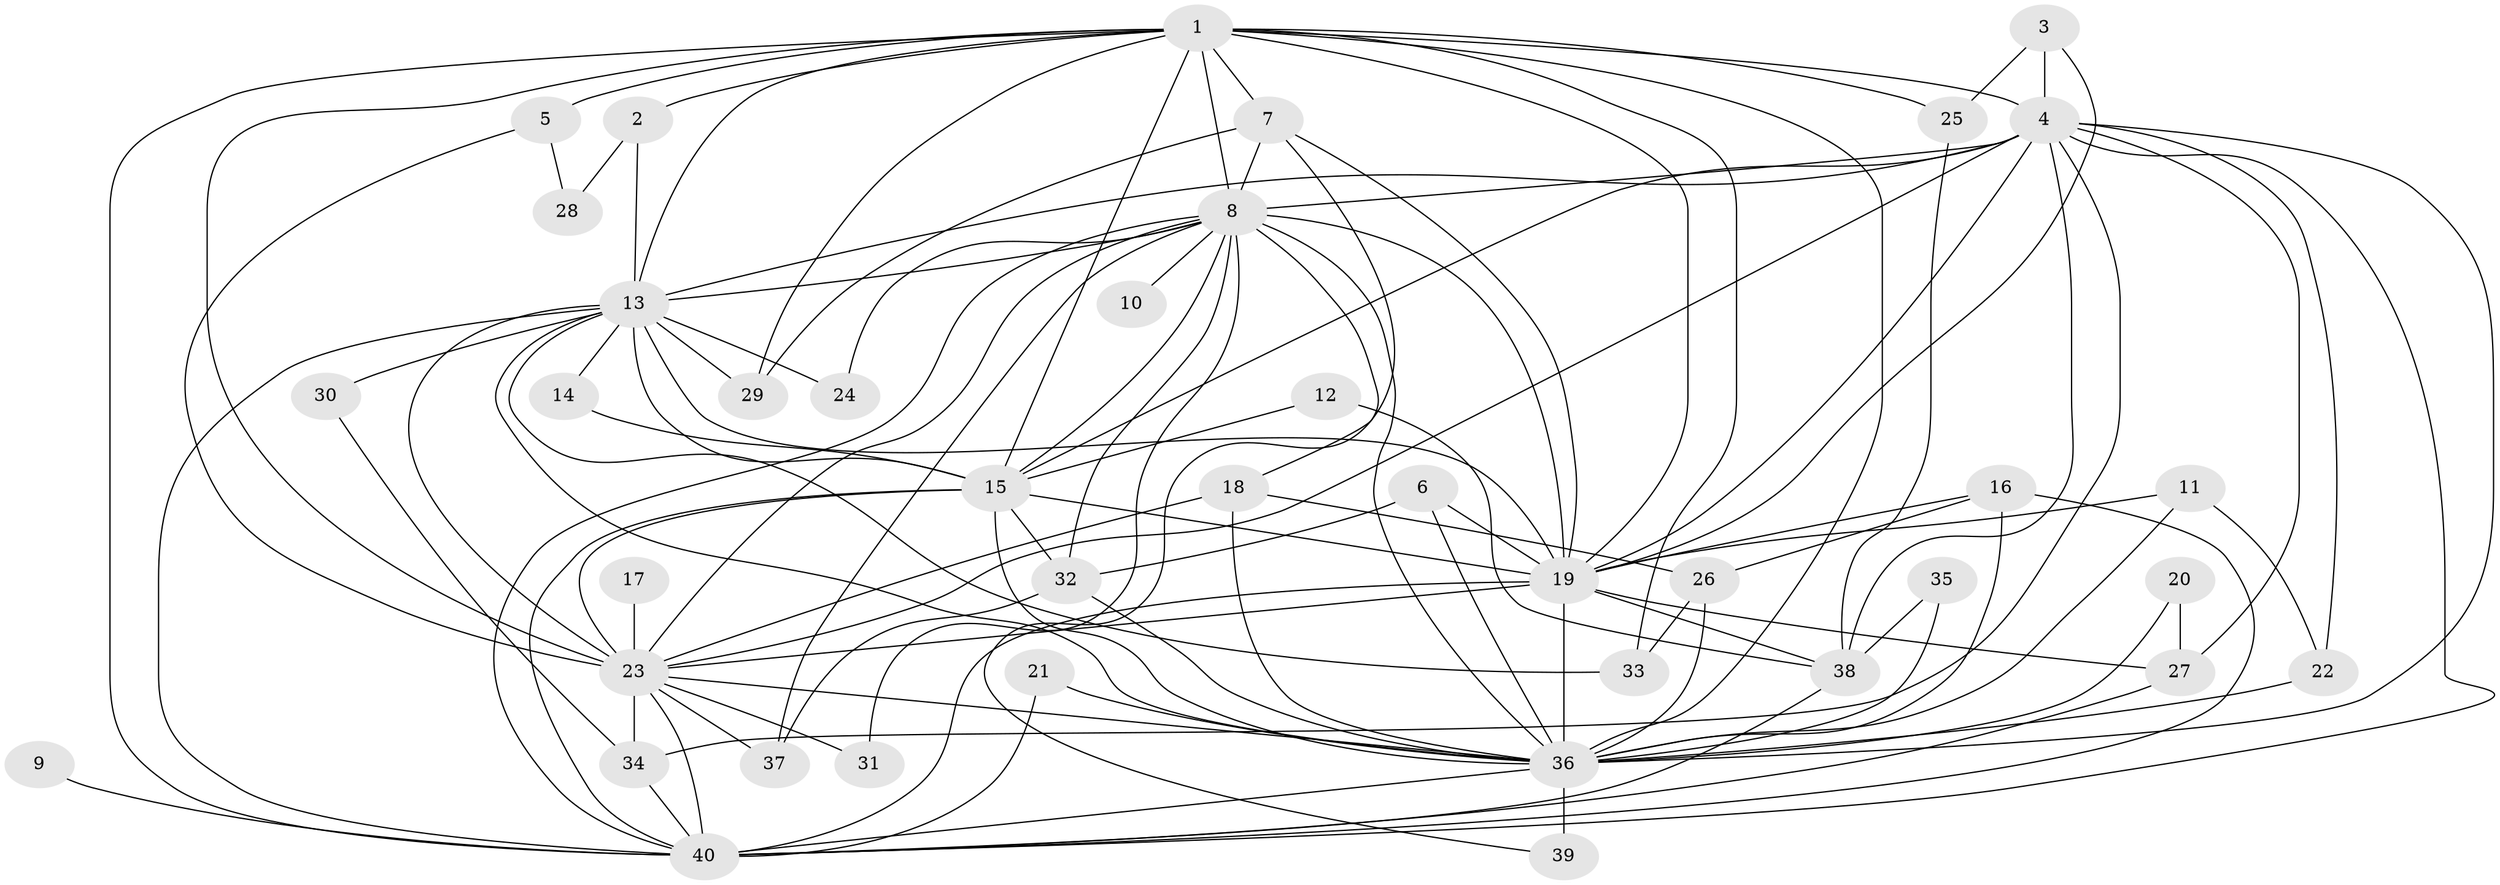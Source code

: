 // original degree distribution, {16: 0.0125, 18: 0.0375, 17: 0.0125, 15: 0.0125, 14: 0.0125, 27: 0.0125, 19: 0.0125, 24: 0.0125, 7: 0.0125, 4: 0.0625, 5: 0.05, 3: 0.2125, 2: 0.5375}
// Generated by graph-tools (version 1.1) at 2025/01/03/09/25 03:01:35]
// undirected, 40 vertices, 109 edges
graph export_dot {
graph [start="1"]
  node [color=gray90,style=filled];
  1;
  2;
  3;
  4;
  5;
  6;
  7;
  8;
  9;
  10;
  11;
  12;
  13;
  14;
  15;
  16;
  17;
  18;
  19;
  20;
  21;
  22;
  23;
  24;
  25;
  26;
  27;
  28;
  29;
  30;
  31;
  32;
  33;
  34;
  35;
  36;
  37;
  38;
  39;
  40;
  1 -- 2 [weight=1.0];
  1 -- 4 [weight=3.0];
  1 -- 5 [weight=1.0];
  1 -- 7 [weight=1.0];
  1 -- 8 [weight=2.0];
  1 -- 13 [weight=2.0];
  1 -- 15 [weight=2.0];
  1 -- 19 [weight=3.0];
  1 -- 23 [weight=3.0];
  1 -- 25 [weight=1.0];
  1 -- 29 [weight=1.0];
  1 -- 33 [weight=1.0];
  1 -- 36 [weight=3.0];
  1 -- 40 [weight=3.0];
  2 -- 13 [weight=1.0];
  2 -- 28 [weight=2.0];
  3 -- 4 [weight=1.0];
  3 -- 19 [weight=1.0];
  3 -- 25 [weight=1.0];
  4 -- 8 [weight=1.0];
  4 -- 13 [weight=1.0];
  4 -- 15 [weight=2.0];
  4 -- 19 [weight=1.0];
  4 -- 22 [weight=1.0];
  4 -- 23 [weight=1.0];
  4 -- 27 [weight=1.0];
  4 -- 34 [weight=1.0];
  4 -- 36 [weight=1.0];
  4 -- 38 [weight=1.0];
  4 -- 40 [weight=1.0];
  5 -- 23 [weight=1.0];
  5 -- 28 [weight=1.0];
  6 -- 19 [weight=1.0];
  6 -- 32 [weight=1.0];
  6 -- 36 [weight=1.0];
  7 -- 8 [weight=1.0];
  7 -- 19 [weight=1.0];
  7 -- 29 [weight=1.0];
  7 -- 39 [weight=1.0];
  8 -- 10 [weight=1.0];
  8 -- 13 [weight=1.0];
  8 -- 15 [weight=1.0];
  8 -- 18 [weight=2.0];
  8 -- 19 [weight=1.0];
  8 -- 23 [weight=1.0];
  8 -- 24 [weight=1.0];
  8 -- 31 [weight=1.0];
  8 -- 32 [weight=1.0];
  8 -- 36 [weight=2.0];
  8 -- 37 [weight=1.0];
  8 -- 40 [weight=1.0];
  9 -- 40 [weight=1.0];
  11 -- 19 [weight=1.0];
  11 -- 22 [weight=1.0];
  11 -- 36 [weight=2.0];
  12 -- 15 [weight=1.0];
  12 -- 38 [weight=1.0];
  13 -- 14 [weight=2.0];
  13 -- 15 [weight=1.0];
  13 -- 19 [weight=2.0];
  13 -- 23 [weight=2.0];
  13 -- 24 [weight=1.0];
  13 -- 29 [weight=1.0];
  13 -- 30 [weight=2.0];
  13 -- 33 [weight=1.0];
  13 -- 36 [weight=1.0];
  13 -- 40 [weight=1.0];
  14 -- 15 [weight=1.0];
  15 -- 19 [weight=3.0];
  15 -- 23 [weight=1.0];
  15 -- 32 [weight=1.0];
  15 -- 36 [weight=2.0];
  15 -- 40 [weight=1.0];
  16 -- 19 [weight=1.0];
  16 -- 26 [weight=1.0];
  16 -- 36 [weight=1.0];
  16 -- 40 [weight=1.0];
  17 -- 23 [weight=1.0];
  18 -- 23 [weight=1.0];
  18 -- 26 [weight=1.0];
  18 -- 36 [weight=1.0];
  19 -- 23 [weight=1.0];
  19 -- 27 [weight=2.0];
  19 -- 36 [weight=1.0];
  19 -- 38 [weight=3.0];
  19 -- 40 [weight=2.0];
  20 -- 27 [weight=1.0];
  20 -- 36 [weight=1.0];
  21 -- 36 [weight=1.0];
  21 -- 40 [weight=1.0];
  22 -- 36 [weight=2.0];
  23 -- 31 [weight=1.0];
  23 -- 34 [weight=1.0];
  23 -- 36 [weight=1.0];
  23 -- 37 [weight=1.0];
  23 -- 40 [weight=1.0];
  25 -- 38 [weight=1.0];
  26 -- 33 [weight=1.0];
  26 -- 36 [weight=1.0];
  27 -- 40 [weight=1.0];
  30 -- 34 [weight=1.0];
  32 -- 36 [weight=1.0];
  32 -- 37 [weight=1.0];
  34 -- 40 [weight=1.0];
  35 -- 36 [weight=1.0];
  35 -- 38 [weight=1.0];
  36 -- 39 [weight=2.0];
  36 -- 40 [weight=1.0];
  38 -- 40 [weight=1.0];
}
